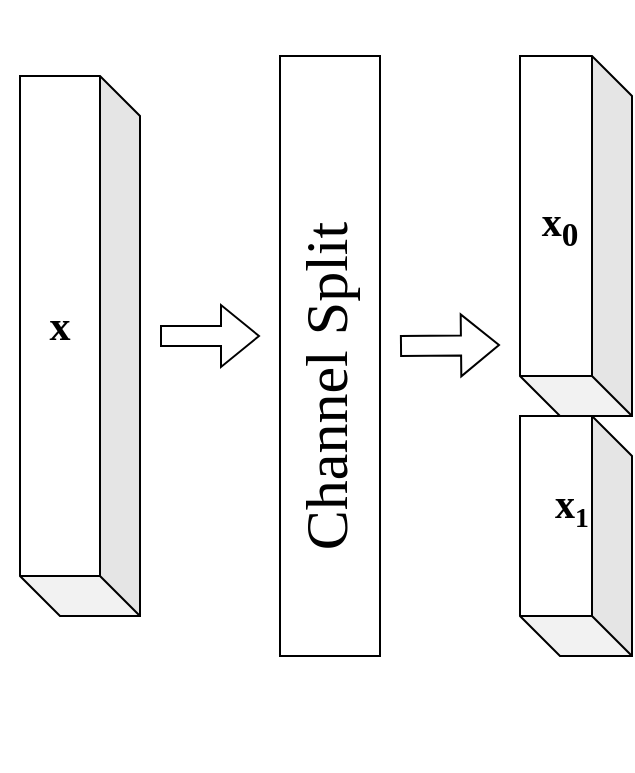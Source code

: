 <mxfile version="25.0.3">
  <diagram name="第 1 页" id="JiPXwJTJXFG5wIBRrole">
    <mxGraphModel dx="1050" dy="1691" grid="1" gridSize="10" guides="1" tooltips="1" connect="1" arrows="1" fold="1" page="1" pageScale="1" pageWidth="827" pageHeight="1169" math="0" shadow="0">
      <root>
        <mxCell id="0" />
        <mxCell id="1" parent="0" />
        <mxCell id="Ka6zoIv5gAv9ayU1NSag-5" value="" style="shape=flexArrow;endArrow=classic;html=1;rounded=0;exitX=1;exitY=0.5;exitDx=0;exitDy=0;" edge="1" parent="1">
          <mxGeometry width="50" height="50" relative="1" as="geometry">
            <mxPoint x="120" y="160" as="sourcePoint" />
            <mxPoint x="170" y="160" as="targetPoint" />
          </mxGeometry>
        </mxCell>
        <mxCell id="Ka6zoIv5gAv9ayU1NSag-7" value="" style="shape=cube;whiteSpace=wrap;html=1;boundedLbl=1;backgroundOutline=1;darkOpacity=0.05;darkOpacity2=0.1;rotation=-180;" vertex="1" parent="1">
          <mxGeometry x="50" y="30" width="60" height="270" as="geometry" />
        </mxCell>
        <mxCell id="Ka6zoIv5gAv9ayU1NSag-8" value="&lt;font style=&quot;font-size: 21px;&quot; face=&quot;Times New Roman&quot;&gt;&lt;b&gt;x&lt;/b&gt;&lt;/font&gt;" style="text;html=1;align=center;verticalAlign=middle;whiteSpace=wrap;rounded=0;" vertex="1" parent="1">
          <mxGeometry x="40" y="140" width="60" height="30" as="geometry" />
        </mxCell>
        <mxCell id="Ka6zoIv5gAv9ayU1NSag-11" value="" style="rounded=0;whiteSpace=wrap;html=1;" vertex="1" parent="1">
          <mxGeometry x="180" y="20" width="50" height="300" as="geometry" />
        </mxCell>
        <mxCell id="Ka6zoIv5gAv9ayU1NSag-12" value="&lt;font style=&quot;font-size: 30px;&quot; face=&quot;Times New Roman&quot;&gt;Channel Split&lt;/font&gt;" style="text;html=1;align=center;verticalAlign=middle;whiteSpace=wrap;rounded=0;rotation=-90;" vertex="1" parent="1">
          <mxGeometry x="10" y="150" width="385" height="70" as="geometry" />
        </mxCell>
        <mxCell id="Ka6zoIv5gAv9ayU1NSag-13" value="" style="shape=cube;whiteSpace=wrap;html=1;boundedLbl=1;backgroundOutline=1;darkOpacity=0.05;darkOpacity2=0.1;rotation=-180;" vertex="1" parent="1">
          <mxGeometry x="300" y="20" width="56" height="180" as="geometry" />
        </mxCell>
        <mxCell id="Ka6zoIv5gAv9ayU1NSag-14" value="" style="shape=cube;whiteSpace=wrap;html=1;boundedLbl=1;backgroundOutline=1;darkOpacity=0.05;darkOpacity2=0.1;rotation=-180;" vertex="1" parent="1">
          <mxGeometry x="300" y="200" width="56" height="120" as="geometry" />
        </mxCell>
        <mxCell id="Ka6zoIv5gAv9ayU1NSag-15" value="" style="shape=flexArrow;endArrow=classic;html=1;rounded=0;" edge="1" parent="1">
          <mxGeometry width="50" height="50" relative="1" as="geometry">
            <mxPoint x="240" y="165" as="sourcePoint" />
            <mxPoint x="290" y="164.5" as="targetPoint" />
          </mxGeometry>
        </mxCell>
        <mxCell id="Ka6zoIv5gAv9ayU1NSag-16" value="&lt;font style=&quot;font-size: 20px;&quot; face=&quot;Times New Roman&quot;&gt;&lt;b&gt;x&lt;sub style=&quot;&quot;&gt;0&lt;/sub&gt;&lt;/b&gt;&lt;/font&gt;" style="text;html=1;align=center;verticalAlign=middle;whiteSpace=wrap;rounded=0;" vertex="1" parent="1">
          <mxGeometry x="290" y="90" width="60" height="30" as="geometry" />
        </mxCell>
        <mxCell id="Ka6zoIv5gAv9ayU1NSag-17" value="&lt;font style=&quot;&quot; face=&quot;Times New Roman&quot;&gt;&lt;b style=&quot;&quot;&gt;&lt;span style=&quot;font-size: 20px;&quot;&gt;x&lt;/span&gt;&lt;span style=&quot;font-size: 16.667px;&quot;&gt;&lt;sub&gt;1&lt;/sub&gt;&lt;/span&gt;&lt;/b&gt;&lt;/font&gt;" style="text;html=1;align=center;verticalAlign=middle;whiteSpace=wrap;rounded=0;" vertex="1" parent="1">
          <mxGeometry x="296" y="230" width="60" height="30" as="geometry" />
        </mxCell>
      </root>
    </mxGraphModel>
  </diagram>
</mxfile>
